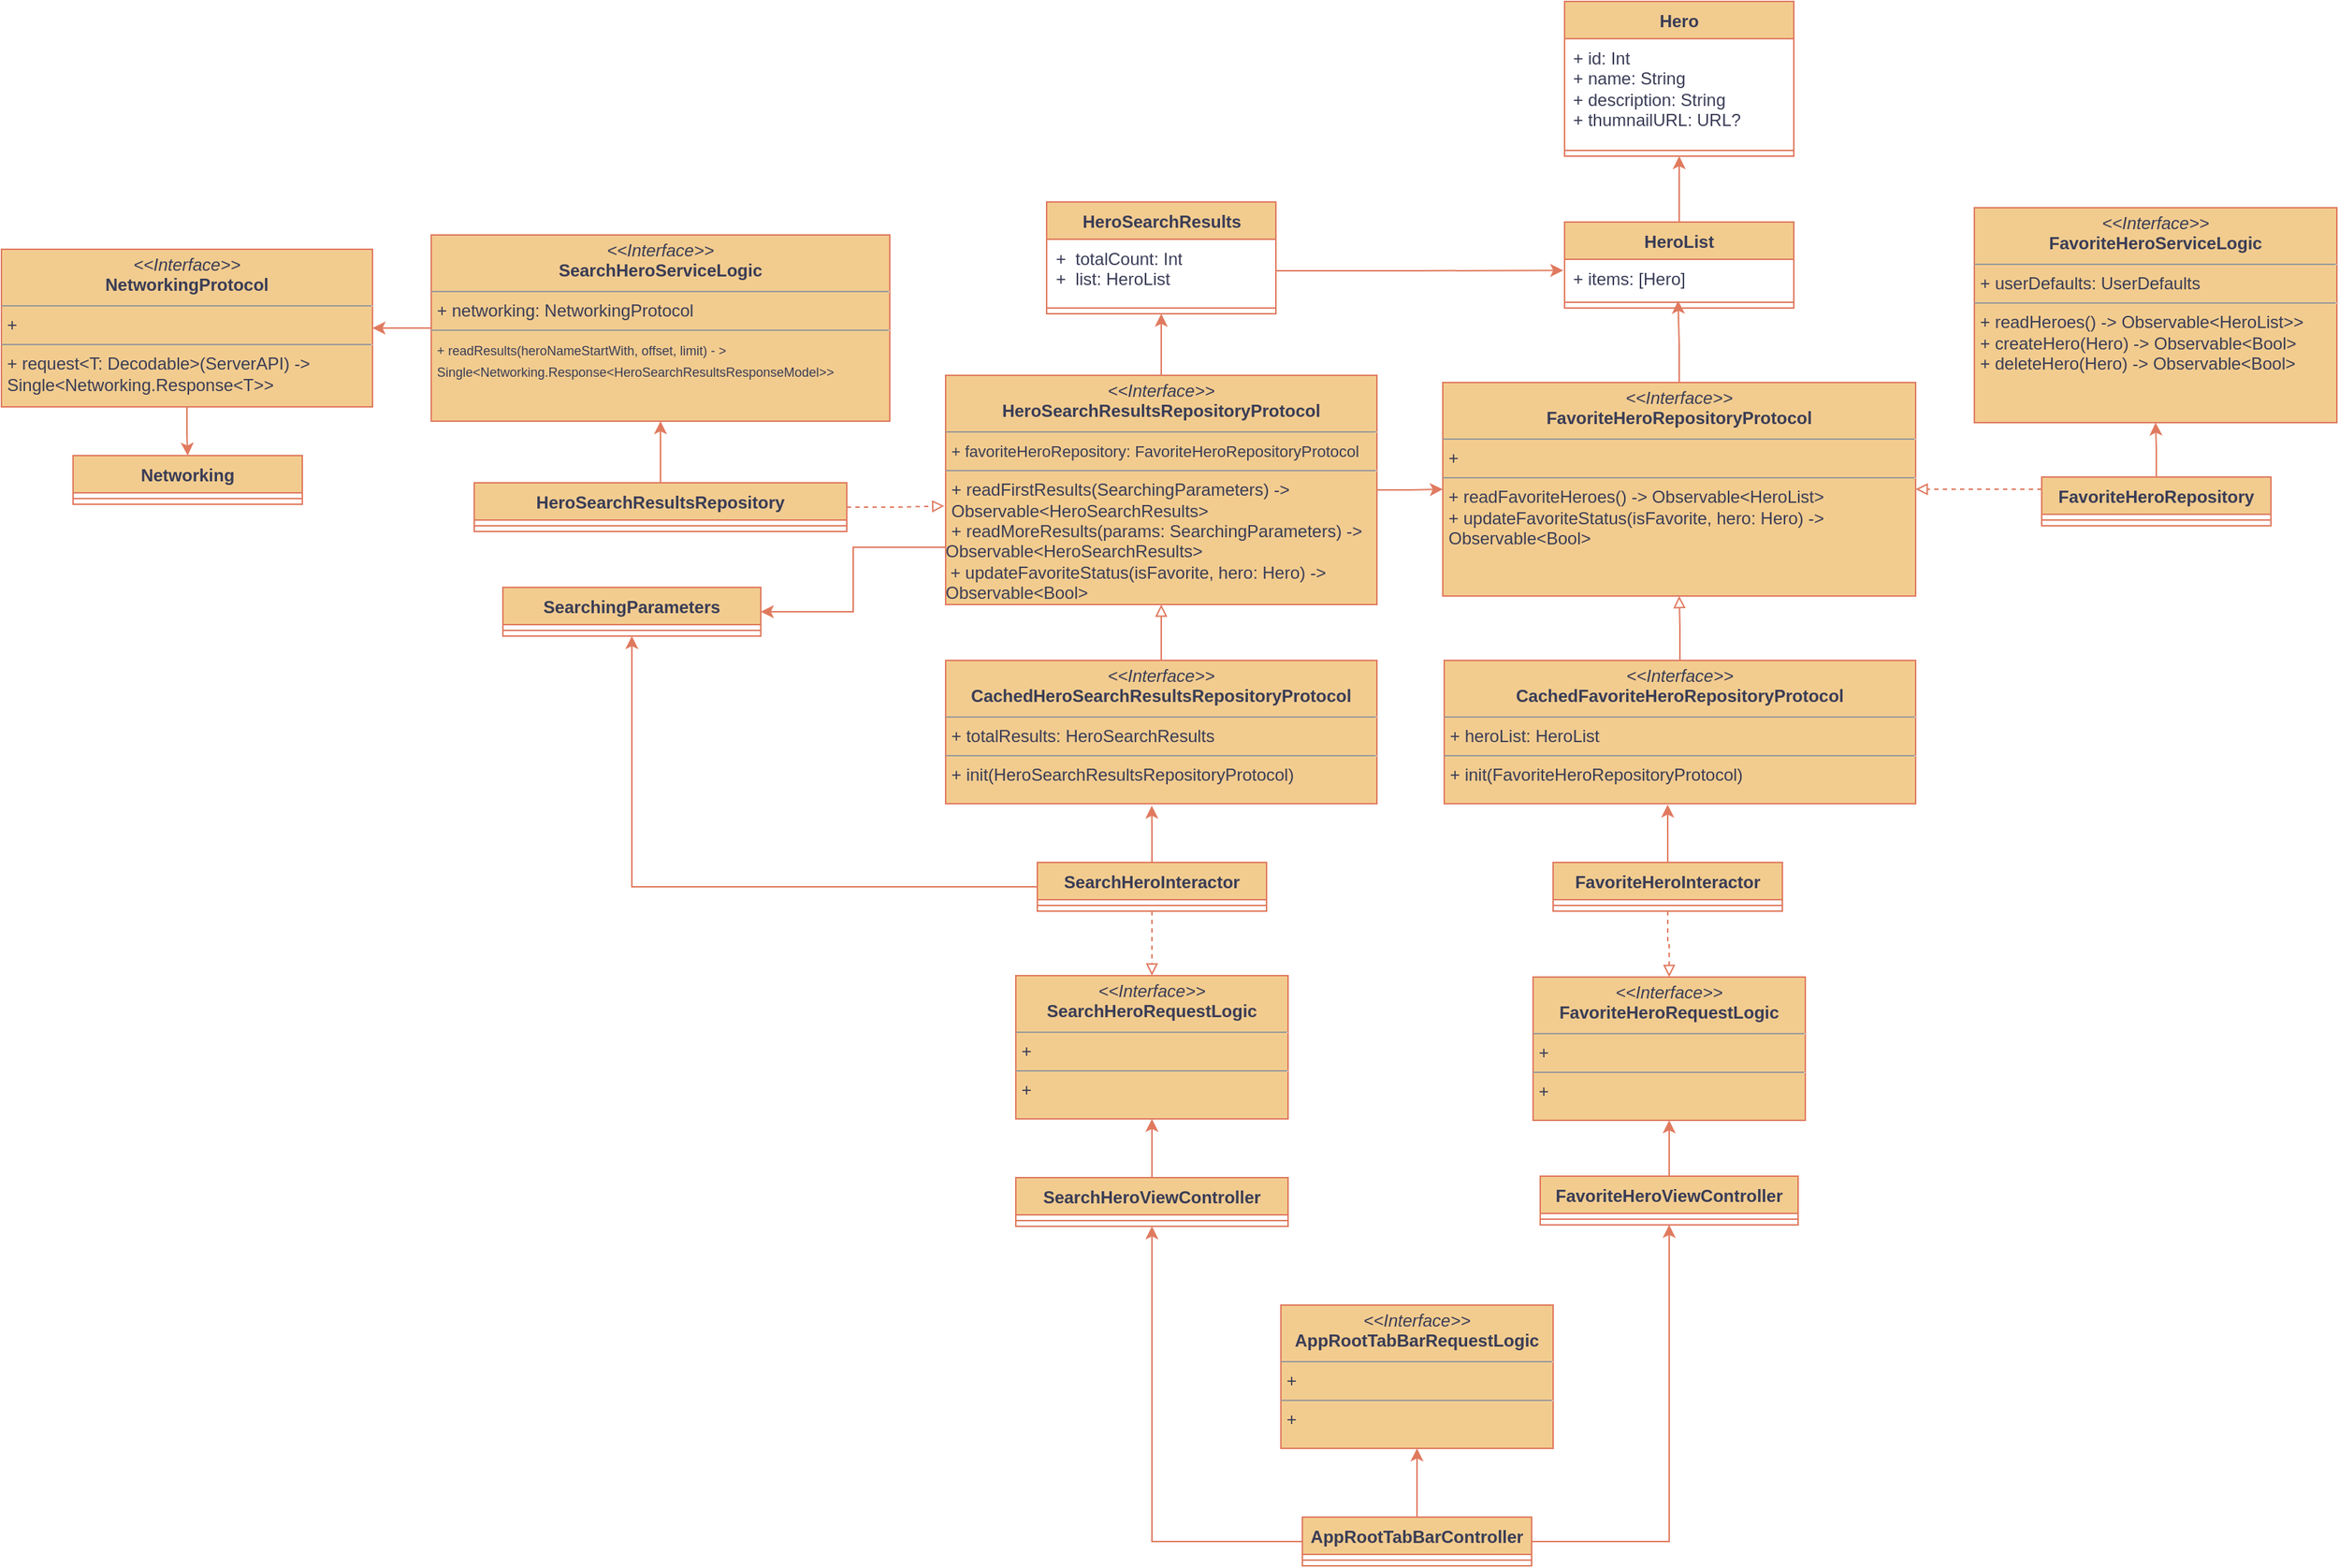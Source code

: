 <mxfile version="22.0.4" type="github" pages="2">
  <diagram id="C5RBs43oDa-KdzZeNtuy" name="앱 구조">
    <mxGraphModel dx="1871" dy="2794" grid="1" gridSize="10" guides="1" tooltips="1" connect="1" arrows="1" fold="1" page="1" pageScale="1" pageWidth="827" pageHeight="1169" math="0" shadow="0">
      <root>
        <mxCell id="WIyWlLk6GJQsqaUBKTNV-0" />
        <mxCell id="WIyWlLk6GJQsqaUBKTNV-1" parent="WIyWlLk6GJQsqaUBKTNV-0" />
        <mxCell id="f-Z6L1r773SYtQeEaMR6-13" style="edgeStyle=orthogonalEdgeStyle;rounded=0;orthogonalLoop=1;jettySize=auto;html=1;labelBackgroundColor=none;strokeColor=#E07A5F;fontColor=default;entryX=0.5;entryY=1;entryDx=0;entryDy=0;" edge="1" parent="WIyWlLk6GJQsqaUBKTNV-1" source="f-Z6L1r773SYtQeEaMR6-5" target="f-Z6L1r773SYtQeEaMR6-9">
          <mxGeometry relative="1" as="geometry">
            <mxPoint x="260" y="-650" as="targetPoint" />
          </mxGeometry>
        </mxCell>
        <mxCell id="f-Z6L1r773SYtQeEaMR6-14" style="edgeStyle=orthogonalEdgeStyle;rounded=0;orthogonalLoop=1;jettySize=auto;html=1;entryX=0.5;entryY=1;entryDx=0;entryDy=0;labelBackgroundColor=none;strokeColor=#E07A5F;fontColor=default;" edge="1" parent="WIyWlLk6GJQsqaUBKTNV-1" source="f-Z6L1r773SYtQeEaMR6-5" target="f-Z6L1r773SYtQeEaMR6-11">
          <mxGeometry relative="1" as="geometry">
            <mxPoint x="610" y="-640" as="targetPoint" />
          </mxGeometry>
        </mxCell>
        <mxCell id="f-Z6L1r773SYtQeEaMR6-20" style="edgeStyle=orthogonalEdgeStyle;rounded=0;orthogonalLoop=1;jettySize=auto;html=1;entryX=0.5;entryY=1;entryDx=0;entryDy=0;labelBackgroundColor=none;strokeColor=#E07A5F;fontColor=default;" edge="1" parent="WIyWlLk6GJQsqaUBKTNV-1" source="f-Z6L1r773SYtQeEaMR6-5" target="f-Z6L1r773SYtQeEaMR6-19">
          <mxGeometry relative="1" as="geometry" />
        </mxCell>
        <mxCell id="f-Z6L1r773SYtQeEaMR6-5" value="AppRootTabBarController" style="swimlane;fontStyle=1;align=center;verticalAlign=top;childLayout=stackLayout;horizontal=1;startSize=26;horizontalStack=0;resizeParent=1;resizeParentMax=0;resizeLast=0;collapsible=1;marginBottom=0;whiteSpace=wrap;html=1;labelBackgroundColor=none;fillColor=#F2CC8F;strokeColor=#E07A5F;fontColor=#393C56;" vertex="1" parent="WIyWlLk6GJQsqaUBKTNV-1">
          <mxGeometry x="408" y="-502" width="160" height="34" as="geometry" />
        </mxCell>
        <mxCell id="f-Z6L1r773SYtQeEaMR6-7" value="" style="line;strokeWidth=1;fillColor=none;align=left;verticalAlign=middle;spacingTop=-1;spacingLeft=3;spacingRight=3;rotatable=0;labelPosition=right;points=[];portConstraint=eastwest;strokeColor=#E07A5F;labelBackgroundColor=none;fontColor=#393C56;" vertex="1" parent="f-Z6L1r773SYtQeEaMR6-5">
          <mxGeometry y="26" width="160" height="8" as="geometry" />
        </mxCell>
        <mxCell id="f-Z6L1r773SYtQeEaMR6-16" style="edgeStyle=orthogonalEdgeStyle;rounded=0;orthogonalLoop=1;jettySize=auto;html=1;entryX=0.5;entryY=1;entryDx=0;entryDy=0;labelBackgroundColor=none;strokeColor=#E07A5F;fontColor=default;" edge="1" parent="WIyWlLk6GJQsqaUBKTNV-1" source="f-Z6L1r773SYtQeEaMR6-9" target="f-Z6L1r773SYtQeEaMR6-15">
          <mxGeometry relative="1" as="geometry" />
        </mxCell>
        <mxCell id="f-Z6L1r773SYtQeEaMR6-9" value="SearchHeroViewController" style="swimlane;fontStyle=1;align=center;verticalAlign=top;childLayout=stackLayout;horizontal=1;startSize=26;horizontalStack=0;resizeParent=1;resizeParentMax=0;resizeLast=0;collapsible=1;marginBottom=0;whiteSpace=wrap;html=1;labelBackgroundColor=none;fillColor=#F2CC8F;strokeColor=#E07A5F;fontColor=#393C56;" vertex="1" parent="WIyWlLk6GJQsqaUBKTNV-1">
          <mxGeometry x="208" y="-739" width="190" height="34" as="geometry" />
        </mxCell>
        <mxCell id="f-Z6L1r773SYtQeEaMR6-10" value="" style="line;strokeWidth=1;fillColor=none;align=left;verticalAlign=middle;spacingTop=-1;spacingLeft=3;spacingRight=3;rotatable=0;labelPosition=right;points=[];portConstraint=eastwest;strokeColor=#E07A5F;labelBackgroundColor=none;fontColor=#393C56;" vertex="1" parent="f-Z6L1r773SYtQeEaMR6-9">
          <mxGeometry y="26" width="190" height="8" as="geometry" />
        </mxCell>
        <mxCell id="f-Z6L1r773SYtQeEaMR6-51" style="edgeStyle=orthogonalEdgeStyle;rounded=0;orthogonalLoop=1;jettySize=auto;html=1;entryX=0.5;entryY=1;entryDx=0;entryDy=0;labelBackgroundColor=none;strokeColor=#E07A5F;fontColor=default;" edge="1" parent="WIyWlLk6GJQsqaUBKTNV-1" source="f-Z6L1r773SYtQeEaMR6-11" target="f-Z6L1r773SYtQeEaMR6-17">
          <mxGeometry relative="1" as="geometry" />
        </mxCell>
        <mxCell id="f-Z6L1r773SYtQeEaMR6-11" value="FavoriteHeroViewController" style="swimlane;fontStyle=1;align=center;verticalAlign=top;childLayout=stackLayout;horizontal=1;startSize=26;horizontalStack=0;resizeParent=1;resizeParentMax=0;resizeLast=0;collapsible=1;marginBottom=0;whiteSpace=wrap;html=1;labelBackgroundColor=none;fillColor=#F2CC8F;strokeColor=#E07A5F;fontColor=#393C56;" vertex="1" parent="WIyWlLk6GJQsqaUBKTNV-1">
          <mxGeometry x="574" y="-740" width="180" height="34" as="geometry" />
        </mxCell>
        <mxCell id="f-Z6L1r773SYtQeEaMR6-12" value="" style="line;strokeWidth=1;fillColor=none;align=left;verticalAlign=middle;spacingTop=-1;spacingLeft=3;spacingRight=3;rotatable=0;labelPosition=right;points=[];portConstraint=eastwest;strokeColor=#E07A5F;labelBackgroundColor=none;fontColor=#393C56;" vertex="1" parent="f-Z6L1r773SYtQeEaMR6-11">
          <mxGeometry y="26" width="180" height="8" as="geometry" />
        </mxCell>
        <mxCell id="f-Z6L1r773SYtQeEaMR6-15" value="&lt;p style=&quot;margin:0px;margin-top:4px;text-align:center;&quot;&gt;&lt;i&gt;&amp;lt;&amp;lt;Interface&amp;gt;&amp;gt;&lt;/i&gt;&lt;br&gt;&lt;b&gt;&lt;font style=&quot;font-size: 12px;&quot;&gt;SearchHeroRequestLogic&lt;/font&gt;&lt;/b&gt;&lt;/p&gt;&lt;hr size=&quot;1&quot;&gt;&lt;p style=&quot;margin:0px;margin-left:4px;&quot;&gt;+&amp;nbsp;&lt;br&gt;&lt;/p&gt;&lt;hr size=&quot;1&quot;&gt;&lt;p style=&quot;margin:0px;margin-left:4px;&quot;&gt;+&amp;nbsp;&lt;br&gt;&lt;/p&gt;" style="verticalAlign=top;align=left;overflow=fill;fontSize=12;fontFamily=Helvetica;html=1;whiteSpace=wrap;labelBackgroundColor=none;fillColor=#F2CC8F;strokeColor=#E07A5F;fontColor=#393C56;" vertex="1" parent="WIyWlLk6GJQsqaUBKTNV-1">
          <mxGeometry x="208" y="-880" width="190" height="100" as="geometry" />
        </mxCell>
        <mxCell id="f-Z6L1r773SYtQeEaMR6-17" value="&lt;p style=&quot;margin:0px;margin-top:4px;text-align:center;&quot;&gt;&lt;i&gt;&amp;lt;&amp;lt;Interface&amp;gt;&amp;gt;&lt;/i&gt;&lt;br&gt;&lt;b&gt;FavoriteHeroRequestLogic&lt;/b&gt;&lt;/p&gt;&lt;hr size=&quot;1&quot;&gt;&lt;p style=&quot;margin:0px;margin-left:4px;&quot;&gt;+&amp;nbsp;&lt;br&gt;&lt;/p&gt;&lt;hr size=&quot;1&quot;&gt;&lt;p style=&quot;margin:0px;margin-left:4px;&quot;&gt;+&amp;nbsp;&lt;br&gt;&lt;/p&gt;" style="verticalAlign=top;align=left;overflow=fill;fontSize=12;fontFamily=Helvetica;html=1;whiteSpace=wrap;labelBackgroundColor=none;fillColor=#F2CC8F;strokeColor=#E07A5F;fontColor=#393C56;" vertex="1" parent="WIyWlLk6GJQsqaUBKTNV-1">
          <mxGeometry x="569" y="-879" width="190" height="100" as="geometry" />
        </mxCell>
        <mxCell id="f-Z6L1r773SYtQeEaMR6-19" value="&lt;p style=&quot;margin:0px;margin-top:4px;text-align:center;&quot;&gt;&lt;i&gt;&amp;lt;&amp;lt;Interface&amp;gt;&amp;gt;&lt;/i&gt;&lt;br&gt;&lt;b&gt;AppRootTabBarRequestLogic&lt;/b&gt;&lt;/p&gt;&lt;hr size=&quot;1&quot;&gt;&lt;p style=&quot;margin:0px;margin-left:4px;&quot;&gt;+&amp;nbsp;&lt;br&gt;&lt;/p&gt;&lt;hr size=&quot;1&quot;&gt;&lt;p style=&quot;margin:0px;margin-left:4px;&quot;&gt;+&amp;nbsp;&lt;br&gt;&lt;/p&gt;" style="verticalAlign=top;align=left;overflow=fill;fontSize=12;fontFamily=Helvetica;html=1;whiteSpace=wrap;labelBackgroundColor=none;fillColor=#F2CC8F;strokeColor=#E07A5F;fontColor=#393C56;" vertex="1" parent="WIyWlLk6GJQsqaUBKTNV-1">
          <mxGeometry x="393" y="-650" width="190" height="100" as="geometry" />
        </mxCell>
        <mxCell id="f-Z6L1r773SYtQeEaMR6-23" style="edgeStyle=orthogonalEdgeStyle;rounded=0;orthogonalLoop=1;jettySize=auto;html=1;entryX=0.5;entryY=0;entryDx=0;entryDy=0;dashed=1;endArrow=block;endFill=0;labelBackgroundColor=none;strokeColor=#E07A5F;fontColor=default;" edge="1" parent="WIyWlLk6GJQsqaUBKTNV-1" source="f-Z6L1r773SYtQeEaMR6-21" target="f-Z6L1r773SYtQeEaMR6-15">
          <mxGeometry relative="1" as="geometry" />
        </mxCell>
        <mxCell id="ngKu6vqfEH8PpcbCSdxq-9" style="edgeStyle=orthogonalEdgeStyle;rounded=0;orthogonalLoop=1;jettySize=auto;html=1;entryX=0.5;entryY=1;entryDx=0;entryDy=0;strokeColor=#E07A5F;fontColor=default;fillColor=#F2CC8F;labelBackgroundColor=none;" edge="1" parent="WIyWlLk6GJQsqaUBKTNV-1" source="f-Z6L1r773SYtQeEaMR6-21" target="ngKu6vqfEH8PpcbCSdxq-4">
          <mxGeometry relative="1" as="geometry" />
        </mxCell>
        <mxCell id="f-Z6L1r773SYtQeEaMR6-21" value="SearchHeroInteractor" style="swimlane;fontStyle=1;align=center;verticalAlign=top;childLayout=stackLayout;horizontal=1;startSize=26;horizontalStack=0;resizeParent=1;resizeParentMax=0;resizeLast=0;collapsible=1;marginBottom=0;whiteSpace=wrap;html=1;labelBackgroundColor=none;fillColor=#F2CC8F;strokeColor=#E07A5F;fontColor=#393C56;" vertex="1" parent="WIyWlLk6GJQsqaUBKTNV-1">
          <mxGeometry x="223" y="-959" width="160" height="34" as="geometry" />
        </mxCell>
        <mxCell id="f-Z6L1r773SYtQeEaMR6-22" value="" style="line;strokeWidth=1;fillColor=none;align=left;verticalAlign=middle;spacingTop=-1;spacingLeft=3;spacingRight=3;rotatable=0;labelPosition=right;points=[];portConstraint=eastwest;strokeColor=#E07A5F;labelBackgroundColor=none;fontColor=#393C56;" vertex="1" parent="f-Z6L1r773SYtQeEaMR6-21">
          <mxGeometry y="26" width="160" height="8" as="geometry" />
        </mxCell>
        <mxCell id="f-Z6L1r773SYtQeEaMR6-50" style="edgeStyle=orthogonalEdgeStyle;rounded=0;orthogonalLoop=1;jettySize=auto;html=1;entryX=0.5;entryY=0;entryDx=0;entryDy=0;endArrow=block;endFill=0;dashed=1;labelBackgroundColor=none;strokeColor=#E07A5F;fontColor=default;" edge="1" parent="WIyWlLk6GJQsqaUBKTNV-1" source="f-Z6L1r773SYtQeEaMR6-24" target="f-Z6L1r773SYtQeEaMR6-17">
          <mxGeometry relative="1" as="geometry" />
        </mxCell>
        <mxCell id="f-Z6L1r773SYtQeEaMR6-24" value="FavoriteHeroInteractor" style="swimlane;fontStyle=1;align=center;verticalAlign=top;childLayout=stackLayout;horizontal=1;startSize=26;horizontalStack=0;resizeParent=1;resizeParentMax=0;resizeLast=0;collapsible=1;marginBottom=0;whiteSpace=wrap;html=1;labelBackgroundColor=none;fillColor=#F2CC8F;strokeColor=#E07A5F;fontColor=#393C56;" vertex="1" parent="WIyWlLk6GJQsqaUBKTNV-1">
          <mxGeometry x="583" y="-959" width="160" height="34" as="geometry" />
        </mxCell>
        <mxCell id="f-Z6L1r773SYtQeEaMR6-25" value="" style="line;strokeWidth=1;fillColor=none;align=left;verticalAlign=middle;spacingTop=-1;spacingLeft=3;spacingRight=3;rotatable=0;labelPosition=right;points=[];portConstraint=eastwest;strokeColor=#E07A5F;labelBackgroundColor=none;fontColor=#393C56;" vertex="1" parent="f-Z6L1r773SYtQeEaMR6-24">
          <mxGeometry y="26" width="160" height="8" as="geometry" />
        </mxCell>
        <mxCell id="f-Z6L1r773SYtQeEaMR6-30" style="edgeStyle=orthogonalEdgeStyle;rounded=0;orthogonalLoop=1;jettySize=auto;html=1;entryX=0.5;entryY=1;entryDx=0;entryDy=0;endArrow=block;endFill=0;labelBackgroundColor=none;strokeColor=#E07A5F;fontColor=default;" edge="1" parent="WIyWlLk6GJQsqaUBKTNV-1" source="f-Z6L1r773SYtQeEaMR6-27" target="f-Z6L1r773SYtQeEaMR6-29">
          <mxGeometry relative="1" as="geometry" />
        </mxCell>
        <mxCell id="f-Z6L1r773SYtQeEaMR6-27" value="&lt;p style=&quot;margin:0px;margin-top:4px;text-align:center;&quot;&gt;&lt;i&gt;&amp;lt;&amp;lt;Interface&amp;gt;&amp;gt;&lt;/i&gt;&lt;br&gt;&lt;b&gt;CachedHeroSearchResultsRepositoryProtocol&lt;/b&gt;&lt;/p&gt;&lt;hr size=&quot;1&quot;&gt;&lt;p style=&quot;margin:0px;margin-left:4px;&quot;&gt;+ totalResults: HeroSearchResults&lt;br&gt;&lt;/p&gt;&lt;hr size=&quot;1&quot;&gt;&lt;p style=&quot;margin:0px;margin-left:4px;&quot;&gt;+ init(HeroSearchResultsRepositoryProtocol)&lt;br&gt;&lt;/p&gt;" style="verticalAlign=top;align=left;overflow=fill;fontSize=12;fontFamily=Helvetica;html=1;whiteSpace=wrap;labelBackgroundColor=none;fillColor=#F2CC8F;strokeColor=#E07A5F;fontColor=#393C56;" vertex="1" parent="WIyWlLk6GJQsqaUBKTNV-1">
          <mxGeometry x="159" y="-1100" width="301" height="100" as="geometry" />
        </mxCell>
        <mxCell id="f-Z6L1r773SYtQeEaMR6-28" style="edgeStyle=orthogonalEdgeStyle;rounded=0;orthogonalLoop=1;jettySize=auto;html=1;entryX=0.478;entryY=1.014;entryDx=0;entryDy=0;entryPerimeter=0;labelBackgroundColor=none;strokeColor=#E07A5F;fontColor=default;" edge="1" parent="WIyWlLk6GJQsqaUBKTNV-1" source="f-Z6L1r773SYtQeEaMR6-21" target="f-Z6L1r773SYtQeEaMR6-27">
          <mxGeometry relative="1" as="geometry" />
        </mxCell>
        <mxCell id="f-Z6L1r773SYtQeEaMR6-72" style="edgeStyle=orthogonalEdgeStyle;rounded=0;orthogonalLoop=1;jettySize=auto;html=1;entryX=0.5;entryY=1;entryDx=0;entryDy=0;labelBackgroundColor=none;strokeColor=#E07A5F;fontColor=default;" edge="1" parent="WIyWlLk6GJQsqaUBKTNV-1" source="f-Z6L1r773SYtQeEaMR6-29" target="f-Z6L1r773SYtQeEaMR6-67">
          <mxGeometry relative="1" as="geometry" />
        </mxCell>
        <mxCell id="f-Z6L1r773SYtQeEaMR6-79" style="edgeStyle=orthogonalEdgeStyle;rounded=0;orthogonalLoop=1;jettySize=auto;html=1;entryX=0;entryY=0.5;entryDx=0;entryDy=0;strokeColor=#E07A5F;fontColor=default;fillColor=#F2CC8F;labelBackgroundColor=none;" edge="1" parent="WIyWlLk6GJQsqaUBKTNV-1" source="f-Z6L1r773SYtQeEaMR6-29" target="f-Z6L1r773SYtQeEaMR6-47">
          <mxGeometry relative="1" as="geometry" />
        </mxCell>
        <mxCell id="ngKu6vqfEH8PpcbCSdxq-11" style="edgeStyle=orthogonalEdgeStyle;rounded=0;orthogonalLoop=1;jettySize=auto;html=1;exitX=0;exitY=0.75;exitDx=0;exitDy=0;entryX=1;entryY=0.5;entryDx=0;entryDy=0;strokeColor=#E07A5F;fontColor=default;fillColor=#F2CC8F;labelBackgroundColor=none;" edge="1" parent="WIyWlLk6GJQsqaUBKTNV-1" source="f-Z6L1r773SYtQeEaMR6-29" target="ngKu6vqfEH8PpcbCSdxq-4">
          <mxGeometry relative="1" as="geometry" />
        </mxCell>
        <mxCell id="f-Z6L1r773SYtQeEaMR6-29" value="&lt;p style=&quot;margin:0px;margin-top:4px;text-align:center;&quot;&gt;&lt;i&gt;&amp;lt;&amp;lt;Interface&amp;gt;&amp;gt;&lt;/i&gt;&lt;br&gt;&lt;b&gt;HeroSearchResultsRepositoryProtocol&lt;/b&gt;&lt;/p&gt;&lt;hr size=&quot;1&quot;&gt;&lt;p style=&quot;margin:0px;margin-left:4px;&quot;&gt;&lt;font style=&quot;font-size: 11px;&quot;&gt;+ favoriteHeroRepository: FavoriteHeroRepositoryProtocol&lt;/font&gt;&lt;/p&gt;&lt;hr size=&quot;1&quot;&gt;&lt;p style=&quot;margin:0px;margin-left:4px;&quot;&gt;+ readFirstResults(SearchingParameters) -&amp;gt; Observable&amp;lt;HeroSearchResults&amp;gt;&lt;/p&gt;&lt;p style=&quot;margin:0px;margin-left:4px;&quot;&gt;+ readMoreResults(params: SearchingParameters) -&amp;gt;&amp;nbsp;&lt;/p&gt;Observable&amp;lt;HeroSearchResults&amp;gt;&lt;br&gt;&amp;nbsp;+ updateFavoriteStatus(isFavorite, hero: Hero) -&amp;gt; Observable&amp;lt;Bool&amp;gt;" style="verticalAlign=top;align=left;overflow=fill;fontSize=12;fontFamily=Helvetica;html=1;whiteSpace=wrap;labelBackgroundColor=none;fillColor=#F2CC8F;strokeColor=#E07A5F;fontColor=#393C56;" vertex="1" parent="WIyWlLk6GJQsqaUBKTNV-1">
          <mxGeometry x="159" y="-1299" width="301" height="160" as="geometry" />
        </mxCell>
        <mxCell id="f-Z6L1r773SYtQeEaMR6-33" value="&lt;p style=&quot;margin:0px;margin-top:4px;text-align:center;&quot;&gt;&lt;i&gt;&amp;lt;&amp;lt;Interface&amp;gt;&amp;gt;&lt;/i&gt;&lt;br&gt;&lt;b&gt;FavoriteHeroServiceLogic&lt;/b&gt;&lt;/p&gt;&lt;hr size=&quot;1&quot;&gt;&lt;p style=&quot;margin:0px;margin-left:4px;&quot;&gt;+ userDefaults: UserDefaults&lt;br&gt;&lt;/p&gt;&lt;hr size=&quot;1&quot;&gt;&lt;p style=&quot;margin:0px;margin-left:4px;&quot;&gt;+ readHeroes() -&amp;gt; Observable&amp;lt;HeroList&amp;gt;&amp;gt;&lt;br&gt;&lt;/p&gt;&lt;p style=&quot;margin:0px;margin-left:4px;&quot;&gt;+ createHero(Hero) -&amp;gt; Observable&amp;lt;Bool&amp;gt;&lt;/p&gt;&lt;p style=&quot;margin:0px;margin-left:4px;&quot;&gt;+ deleteHero(Hero) -&amp;gt; Observable&amp;lt;Bool&amp;gt;&lt;/p&gt;" style="verticalAlign=top;align=left;overflow=fill;fontSize=12;fontFamily=Helvetica;html=1;whiteSpace=wrap;labelBackgroundColor=none;fillColor=#F2CC8F;strokeColor=#E07A5F;fontColor=#393C56;" vertex="1" parent="WIyWlLk6GJQsqaUBKTNV-1">
          <mxGeometry x="877" y="-1416" width="253" height="150" as="geometry" />
        </mxCell>
        <mxCell id="f-Z6L1r773SYtQeEaMR6-42" style="edgeStyle=orthogonalEdgeStyle;rounded=0;orthogonalLoop=1;jettySize=auto;html=1;entryX=-0.003;entryY=0.57;entryDx=0;entryDy=0;dashed=1;endArrow=block;endFill=0;entryPerimeter=0;labelBackgroundColor=none;strokeColor=#E07A5F;fontColor=default;" edge="1" parent="WIyWlLk6GJQsqaUBKTNV-1" source="f-Z6L1r773SYtQeEaMR6-35" target="f-Z6L1r773SYtQeEaMR6-29">
          <mxGeometry relative="1" as="geometry" />
        </mxCell>
        <mxCell id="f-Z6L1r773SYtQeEaMR6-43" style="edgeStyle=orthogonalEdgeStyle;rounded=0;orthogonalLoop=1;jettySize=auto;html=1;labelBackgroundColor=none;strokeColor=#E07A5F;fontColor=default;" edge="1" parent="WIyWlLk6GJQsqaUBKTNV-1" source="f-Z6L1r773SYtQeEaMR6-35" target="f-Z6L1r773SYtQeEaMR6-40">
          <mxGeometry relative="1" as="geometry" />
        </mxCell>
        <mxCell id="f-Z6L1r773SYtQeEaMR6-35" value="HeroSearchResultsRepository" style="swimlane;fontStyle=1;align=center;verticalAlign=top;childLayout=stackLayout;horizontal=1;startSize=26;horizontalStack=0;resizeParent=1;resizeParentMax=0;resizeLast=0;collapsible=1;marginBottom=0;whiteSpace=wrap;html=1;labelBackgroundColor=none;fillColor=#F2CC8F;strokeColor=#E07A5F;fontColor=#393C56;" vertex="1" parent="WIyWlLk6GJQsqaUBKTNV-1">
          <mxGeometry x="-170" y="-1224" width="260" height="34" as="geometry" />
        </mxCell>
        <mxCell id="f-Z6L1r773SYtQeEaMR6-36" value="" style="line;strokeWidth=1;fillColor=none;align=left;verticalAlign=middle;spacingTop=-1;spacingLeft=3;spacingRight=3;rotatable=0;labelPosition=right;points=[];portConstraint=eastwest;strokeColor=#E07A5F;labelBackgroundColor=none;fontColor=#393C56;" vertex="1" parent="f-Z6L1r773SYtQeEaMR6-35">
          <mxGeometry y="26" width="260" height="8" as="geometry" />
        </mxCell>
        <mxCell id="fxqYsxaVjy49YoEDsAo8-5" style="edgeStyle=orthogonalEdgeStyle;rounded=0;orthogonalLoop=1;jettySize=auto;html=1;entryX=1;entryY=0.5;entryDx=0;entryDy=0;strokeColor=#E07A5F;fontColor=default;fillColor=#F2CC8F;labelBackgroundColor=none;" edge="1" parent="WIyWlLk6GJQsqaUBKTNV-1" source="f-Z6L1r773SYtQeEaMR6-40" target="fxqYsxaVjy49YoEDsAo8-0">
          <mxGeometry relative="1" as="geometry" />
        </mxCell>
        <mxCell id="f-Z6L1r773SYtQeEaMR6-40" value="&lt;p style=&quot;margin:0px;margin-top:4px;text-align:center;&quot;&gt;&lt;i&gt;&amp;lt;&amp;lt;Interface&amp;gt;&amp;gt;&lt;/i&gt;&lt;br&gt;&lt;b&gt;SearchHeroServiceLogic&lt;/b&gt;&lt;/p&gt;&lt;hr size=&quot;1&quot;&gt;&lt;p style=&quot;margin:0px;margin-left:4px;&quot;&gt;+ networking: NetworkingProtocol&lt;br&gt;&lt;/p&gt;&lt;hr size=&quot;1&quot;&gt;&lt;p style=&quot;margin:0px;margin-left:4px;&quot;&gt;&lt;font style=&quot;font-size: 9px;&quot;&gt;+ readResults(heroNameStartWith, offset, limit) - &amp;gt; Single&amp;lt;Networking.Response&amp;lt;HeroSearchResultsResponseModel&amp;gt;&amp;gt;&lt;/font&gt;&lt;br&gt;&lt;/p&gt;" style="verticalAlign=top;align=left;overflow=fill;fontSize=12;fontFamily=Helvetica;html=1;whiteSpace=wrap;labelBackgroundColor=none;fillColor=#F2CC8F;strokeColor=#E07A5F;fontColor=#393C56;" vertex="1" parent="WIyWlLk6GJQsqaUBKTNV-1">
          <mxGeometry x="-200" y="-1397" width="320" height="130" as="geometry" />
        </mxCell>
        <mxCell id="f-Z6L1r773SYtQeEaMR6-49" style="edgeStyle=orthogonalEdgeStyle;rounded=0;orthogonalLoop=1;jettySize=auto;html=1;entryX=0.5;entryY=1;entryDx=0;entryDy=0;endArrow=block;endFill=0;labelBackgroundColor=none;strokeColor=#E07A5F;fontColor=default;" edge="1" parent="WIyWlLk6GJQsqaUBKTNV-1" source="f-Z6L1r773SYtQeEaMR6-46" target="f-Z6L1r773SYtQeEaMR6-47">
          <mxGeometry relative="1" as="geometry" />
        </mxCell>
        <mxCell id="f-Z6L1r773SYtQeEaMR6-46" value="&lt;p style=&quot;margin:0px;margin-top:4px;text-align:center;&quot;&gt;&lt;i&gt;&amp;lt;&amp;lt;Interface&amp;gt;&amp;gt;&lt;/i&gt;&lt;br&gt;&lt;b&gt;CachedFavoriteHeroRepositoryProtocol&lt;/b&gt;&lt;/p&gt;&lt;hr size=&quot;1&quot;&gt;&lt;p style=&quot;margin:0px;margin-left:4px;&quot;&gt;+ heroList: HeroList&lt;br&gt;&lt;/p&gt;&lt;hr size=&quot;1&quot;&gt;&lt;p style=&quot;margin:0px;margin-left:4px;&quot;&gt;+ init(FavoriteHeroRepositoryProtocol)&lt;br&gt;&lt;/p&gt;" style="verticalAlign=top;align=left;overflow=fill;fontSize=12;fontFamily=Helvetica;html=1;whiteSpace=wrap;labelBackgroundColor=none;fillColor=#F2CC8F;strokeColor=#E07A5F;fontColor=#393C56;" vertex="1" parent="WIyWlLk6GJQsqaUBKTNV-1">
          <mxGeometry x="507" y="-1100" width="329" height="100" as="geometry" />
        </mxCell>
        <mxCell id="f-Z6L1r773SYtQeEaMR6-47" value="&lt;p style=&quot;margin:0px;margin-top:4px;text-align:center;&quot;&gt;&lt;i&gt;&amp;lt;&amp;lt;Interface&amp;gt;&amp;gt;&lt;/i&gt;&lt;br&gt;&lt;b&gt;FavoriteHeroRepositoryProtocol&lt;/b&gt;&lt;/p&gt;&lt;hr size=&quot;1&quot;&gt;&lt;p style=&quot;margin:0px;margin-left:4px;&quot;&gt;+&amp;nbsp;&lt;br&gt;&lt;/p&gt;&lt;hr size=&quot;1&quot;&gt;&lt;p style=&quot;margin:0px;margin-left:4px;&quot;&gt;+ readFavoriteHeroes() -&amp;gt; Observable&amp;lt;HeroList&amp;gt;&lt;/p&gt;&lt;p style=&quot;margin:0px;margin-left:4px;&quot;&gt;+ updateFavoriteStatus(isFavorite, hero: Hero) -&amp;gt; Observable&amp;lt;Bool&amp;gt;&lt;/p&gt;" style="verticalAlign=top;align=left;overflow=fill;fontSize=12;fontFamily=Helvetica;html=1;whiteSpace=wrap;labelBackgroundColor=none;fillColor=#F2CC8F;strokeColor=#E07A5F;fontColor=#393C56;" vertex="1" parent="WIyWlLk6GJQsqaUBKTNV-1">
          <mxGeometry x="506" y="-1294" width="330" height="149" as="geometry" />
        </mxCell>
        <mxCell id="f-Z6L1r773SYtQeEaMR6-48" style="edgeStyle=orthogonalEdgeStyle;rounded=0;orthogonalLoop=1;jettySize=auto;html=1;entryX=0.474;entryY=1.006;entryDx=0;entryDy=0;entryPerimeter=0;labelBackgroundColor=none;strokeColor=#E07A5F;fontColor=default;" edge="1" parent="WIyWlLk6GJQsqaUBKTNV-1" source="f-Z6L1r773SYtQeEaMR6-24" target="f-Z6L1r773SYtQeEaMR6-46">
          <mxGeometry relative="1" as="geometry" />
        </mxCell>
        <mxCell id="f-Z6L1r773SYtQeEaMR6-61" value="HeroList" style="swimlane;fontStyle=1;align=center;verticalAlign=top;childLayout=stackLayout;horizontal=1;startSize=26;horizontalStack=0;resizeParent=1;resizeParentMax=0;resizeLast=0;collapsible=1;marginBottom=0;whiteSpace=wrap;html=1;labelBackgroundColor=none;fillColor=#F2CC8F;strokeColor=#E07A5F;fontColor=#393C56;" vertex="1" parent="WIyWlLk6GJQsqaUBKTNV-1">
          <mxGeometry x="591" y="-1406" width="160" height="60" as="geometry" />
        </mxCell>
        <mxCell id="f-Z6L1r773SYtQeEaMR6-62" value="+ items: [Hero]" style="text;strokeColor=none;fillColor=none;align=left;verticalAlign=top;spacingLeft=4;spacingRight=4;overflow=hidden;rotatable=0;points=[[0,0.5],[1,0.5]];portConstraint=eastwest;whiteSpace=wrap;html=1;labelBackgroundColor=none;fontColor=#393C56;" vertex="1" parent="f-Z6L1r773SYtQeEaMR6-61">
          <mxGeometry y="26" width="160" height="26" as="geometry" />
        </mxCell>
        <mxCell id="f-Z6L1r773SYtQeEaMR6-63" value="" style="line;strokeWidth=1;fillColor=none;align=left;verticalAlign=middle;spacingTop=-1;spacingLeft=3;spacingRight=3;rotatable=0;labelPosition=right;points=[];portConstraint=eastwest;strokeColor=#E07A5F;labelBackgroundColor=none;fontColor=#393C56;" vertex="1" parent="f-Z6L1r773SYtQeEaMR6-61">
          <mxGeometry y="52" width="160" height="8" as="geometry" />
        </mxCell>
        <mxCell id="f-Z6L1r773SYtQeEaMR6-65" style="edgeStyle=orthogonalEdgeStyle;rounded=0;orthogonalLoop=1;jettySize=auto;html=1;labelBackgroundColor=none;strokeColor=#E07A5F;fontColor=default;entryX=0.5;entryY=1;entryDx=0;entryDy=0;" edge="1" parent="WIyWlLk6GJQsqaUBKTNV-1" source="f-Z6L1r773SYtQeEaMR6-61" target="f-Z6L1r773SYtQeEaMR6-82">
          <mxGeometry relative="1" as="geometry">
            <mxPoint x="672" y="-1450" as="targetPoint" />
          </mxGeometry>
        </mxCell>
        <mxCell id="f-Z6L1r773SYtQeEaMR6-66" style="edgeStyle=orthogonalEdgeStyle;rounded=0;orthogonalLoop=1;jettySize=auto;html=1;labelBackgroundColor=none;strokeColor=#E07A5F;fontColor=default;entryX=0.495;entryY=0.366;entryDx=0;entryDy=0;entryPerimeter=0;" edge="1" parent="WIyWlLk6GJQsqaUBKTNV-1" source="f-Z6L1r773SYtQeEaMR6-47" target="f-Z6L1r773SYtQeEaMR6-63">
          <mxGeometry relative="1" as="geometry">
            <mxPoint x="671" y="-1340" as="targetPoint" />
            <Array as="points">
              <mxPoint x="671" y="-1320" />
              <mxPoint x="670" y="-1320" />
            </Array>
          </mxGeometry>
        </mxCell>
        <mxCell id="f-Z6L1r773SYtQeEaMR6-67" value="HeroSearchResults" style="swimlane;fontStyle=1;align=center;verticalAlign=top;childLayout=stackLayout;horizontal=1;startSize=26;horizontalStack=0;resizeParent=1;resizeParentMax=0;resizeLast=0;collapsible=1;marginBottom=0;whiteSpace=wrap;html=1;labelBackgroundColor=none;fillColor=#F2CC8F;strokeColor=#E07A5F;fontColor=#393C56;" vertex="1" parent="WIyWlLk6GJQsqaUBKTNV-1">
          <mxGeometry x="229.5" y="-1420" width="160" height="78" as="geometry" />
        </mxCell>
        <mxCell id="f-Z6L1r773SYtQeEaMR6-68" value="+&amp;nbsp; totalCount: Int&lt;br&gt;+&amp;nbsp; list: HeroList" style="text;strokeColor=none;fillColor=none;align=left;verticalAlign=top;spacingLeft=4;spacingRight=4;overflow=hidden;rotatable=0;points=[[0,0.5],[1,0.5]];portConstraint=eastwest;whiteSpace=wrap;html=1;labelBackgroundColor=none;fontColor=#393C56;" vertex="1" parent="f-Z6L1r773SYtQeEaMR6-67">
          <mxGeometry y="26" width="160" height="44" as="geometry" />
        </mxCell>
        <mxCell id="f-Z6L1r773SYtQeEaMR6-69" value="" style="line;strokeWidth=1;fillColor=none;align=left;verticalAlign=middle;spacingTop=-1;spacingLeft=3;spacingRight=3;rotatable=0;labelPosition=right;points=[];portConstraint=eastwest;strokeColor=#E07A5F;labelBackgroundColor=none;fontColor=#393C56;" vertex="1" parent="f-Z6L1r773SYtQeEaMR6-67">
          <mxGeometry y="70" width="160" height="8" as="geometry" />
        </mxCell>
        <mxCell id="f-Z6L1r773SYtQeEaMR6-71" style="edgeStyle=orthogonalEdgeStyle;rounded=0;orthogonalLoop=1;jettySize=auto;html=1;entryX=-0.006;entryY=0.298;entryDx=0;entryDy=0;labelBackgroundColor=none;strokeColor=#E07A5F;fontColor=default;entryPerimeter=0;" edge="1" parent="WIyWlLk6GJQsqaUBKTNV-1" source="f-Z6L1r773SYtQeEaMR6-68" target="f-Z6L1r773SYtQeEaMR6-62">
          <mxGeometry relative="1" as="geometry" />
        </mxCell>
        <mxCell id="f-Z6L1r773SYtQeEaMR6-73" value="FavoriteHeroRepository" style="swimlane;fontStyle=1;align=center;verticalAlign=top;childLayout=stackLayout;horizontal=1;startSize=26;horizontalStack=0;resizeParent=1;resizeParentMax=0;resizeLast=0;collapsible=1;marginBottom=0;whiteSpace=wrap;html=1;labelBackgroundColor=none;fillColor=#F2CC8F;strokeColor=#E07A5F;fontColor=#393C56;" vertex="1" parent="WIyWlLk6GJQsqaUBKTNV-1">
          <mxGeometry x="924" y="-1228" width="160" height="34" as="geometry" />
        </mxCell>
        <mxCell id="f-Z6L1r773SYtQeEaMR6-75" value="" style="line;strokeWidth=1;fillColor=none;align=left;verticalAlign=middle;spacingTop=-1;spacingLeft=3;spacingRight=3;rotatable=0;labelPosition=right;points=[];portConstraint=eastwest;strokeColor=#E07A5F;labelBackgroundColor=none;fontColor=#393C56;" vertex="1" parent="f-Z6L1r773SYtQeEaMR6-73">
          <mxGeometry y="26" width="160" height="8" as="geometry" />
        </mxCell>
        <mxCell id="f-Z6L1r773SYtQeEaMR6-77" style="edgeStyle=orthogonalEdgeStyle;rounded=0;orthogonalLoop=1;jettySize=auto;html=1;entryX=1;entryY=0.5;entryDx=0;entryDy=0;dashed=1;endArrow=block;endFill=0;labelBackgroundColor=none;strokeColor=#E07A5F;fontColor=default;exitX=0;exitY=0.25;exitDx=0;exitDy=0;" edge="1" parent="WIyWlLk6GJQsqaUBKTNV-1" source="f-Z6L1r773SYtQeEaMR6-73" target="f-Z6L1r773SYtQeEaMR6-47">
          <mxGeometry relative="1" as="geometry">
            <mxPoint x="980" y="-1240" as="sourcePoint" />
          </mxGeometry>
        </mxCell>
        <mxCell id="f-Z6L1r773SYtQeEaMR6-78" style="edgeStyle=orthogonalEdgeStyle;rounded=0;orthogonalLoop=1;jettySize=auto;html=1;labelBackgroundColor=none;strokeColor=#E07A5F;fontColor=default;entryX=0.5;entryY=1;entryDx=0;entryDy=0;" edge="1" parent="WIyWlLk6GJQsqaUBKTNV-1" source="f-Z6L1r773SYtQeEaMR6-73" target="f-Z6L1r773SYtQeEaMR6-33">
          <mxGeometry relative="1" as="geometry">
            <mxPoint x="1022" y="-1280" as="targetPoint" />
          </mxGeometry>
        </mxCell>
        <mxCell id="f-Z6L1r773SYtQeEaMR6-82" value="Hero" style="swimlane;fontStyle=1;align=center;verticalAlign=top;childLayout=stackLayout;horizontal=1;startSize=26;horizontalStack=0;resizeParent=1;resizeParentMax=0;resizeLast=0;collapsible=1;marginBottom=0;whiteSpace=wrap;html=1;labelBackgroundColor=none;fillColor=#F2CC8F;strokeColor=#E07A5F;fontColor=#393C56;" vertex="1" parent="WIyWlLk6GJQsqaUBKTNV-1">
          <mxGeometry x="591" y="-1560" width="160" height="108" as="geometry" />
        </mxCell>
        <mxCell id="f-Z6L1r773SYtQeEaMR6-83" value="+ id: Int&lt;br&gt;+ name: String&lt;br&gt;+ description: String&lt;br&gt;+ thumnailURL: URL?" style="text;strokeColor=none;fillColor=none;align=left;verticalAlign=top;spacingLeft=4;spacingRight=4;overflow=hidden;rotatable=0;points=[[0,0.5],[1,0.5]];portConstraint=eastwest;whiteSpace=wrap;html=1;labelBackgroundColor=none;fontColor=#393C56;" vertex="1" parent="f-Z6L1r773SYtQeEaMR6-82">
          <mxGeometry y="26" width="160" height="74" as="geometry" />
        </mxCell>
        <mxCell id="f-Z6L1r773SYtQeEaMR6-84" value="" style="line;strokeWidth=1;fillColor=none;align=left;verticalAlign=middle;spacingTop=-1;spacingLeft=3;spacingRight=3;rotatable=0;labelPosition=right;points=[];portConstraint=eastwest;strokeColor=#E07A5F;labelBackgroundColor=none;fontColor=#393C56;" vertex="1" parent="f-Z6L1r773SYtQeEaMR6-82">
          <mxGeometry y="100" width="160" height="8" as="geometry" />
        </mxCell>
        <mxCell id="ngKu6vqfEH8PpcbCSdxq-4" value="SearchingParameters" style="swimlane;fontStyle=1;align=center;verticalAlign=top;childLayout=stackLayout;horizontal=1;startSize=26;horizontalStack=0;resizeParent=1;resizeParentMax=0;resizeLast=0;collapsible=1;marginBottom=0;whiteSpace=wrap;html=1;labelBackgroundColor=none;fillColor=#F2CC8F;strokeColor=#E07A5F;fontColor=#393C56;" vertex="1" parent="WIyWlLk6GJQsqaUBKTNV-1">
          <mxGeometry x="-150" y="-1151" width="180" height="34" as="geometry" />
        </mxCell>
        <mxCell id="ngKu6vqfEH8PpcbCSdxq-5" value="" style="line;strokeWidth=1;fillColor=none;align=left;verticalAlign=middle;spacingTop=-1;spacingLeft=3;spacingRight=3;rotatable=0;labelPosition=right;points=[];portConstraint=eastwest;strokeColor=#E07A5F;labelBackgroundColor=none;fontColor=#393C56;" vertex="1" parent="ngKu6vqfEH8PpcbCSdxq-4">
          <mxGeometry y="26" width="180" height="8" as="geometry" />
        </mxCell>
        <mxCell id="fxqYsxaVjy49YoEDsAo8-6" style="edgeStyle=orthogonalEdgeStyle;rounded=0;orthogonalLoop=1;jettySize=auto;html=1;entryX=0.5;entryY=0;entryDx=0;entryDy=0;strokeColor=#E07A5F;fontColor=default;fillColor=#F2CC8F;labelBackgroundColor=none;" edge="1" parent="WIyWlLk6GJQsqaUBKTNV-1" source="fxqYsxaVjy49YoEDsAo8-0" target="fxqYsxaVjy49YoEDsAo8-1">
          <mxGeometry relative="1" as="geometry" />
        </mxCell>
        <mxCell id="fxqYsxaVjy49YoEDsAo8-0" value="&lt;p style=&quot;margin:0px;margin-top:4px;text-align:center;&quot;&gt;&lt;i&gt;&amp;lt;&amp;lt;Interface&amp;gt;&amp;gt;&lt;/i&gt;&lt;br&gt;&lt;b&gt;NetworkingProtocol&lt;/b&gt;&lt;/p&gt;&lt;hr size=&quot;1&quot;&gt;&lt;p style=&quot;margin:0px;margin-left:4px;&quot;&gt;+&amp;nbsp;&lt;br&gt;&lt;/p&gt;&lt;hr size=&quot;1&quot;&gt;&lt;p style=&quot;margin:0px;margin-left:4px;&quot;&gt;+ request&amp;lt;T: Decodable&amp;gt;(ServerAPI) -&amp;gt; Single&amp;lt;Networking.Response&amp;lt;T&amp;gt;&amp;gt;&lt;br&gt;&lt;/p&gt;" style="verticalAlign=top;align=left;overflow=fill;fontSize=12;fontFamily=Helvetica;html=1;whiteSpace=wrap;strokeColor=#E07A5F;fontColor=#393C56;fillColor=#F2CC8F;labelBackgroundColor=none;" vertex="1" parent="WIyWlLk6GJQsqaUBKTNV-1">
          <mxGeometry x="-500" y="-1387" width="259" height="110" as="geometry" />
        </mxCell>
        <mxCell id="fxqYsxaVjy49YoEDsAo8-1" value="Networking" style="swimlane;fontStyle=1;align=center;verticalAlign=top;childLayout=stackLayout;horizontal=1;startSize=26;horizontalStack=0;resizeParent=1;resizeParentMax=0;resizeLast=0;collapsible=1;marginBottom=0;whiteSpace=wrap;html=1;strokeColor=#E07A5F;fontColor=#393C56;fillColor=#F2CC8F;labelBackgroundColor=none;" vertex="1" parent="WIyWlLk6GJQsqaUBKTNV-1">
          <mxGeometry x="-450" y="-1243" width="160" height="34" as="geometry" />
        </mxCell>
        <mxCell id="fxqYsxaVjy49YoEDsAo8-3" value="" style="line;strokeWidth=1;fillColor=none;align=left;verticalAlign=middle;spacingTop=-1;spacingLeft=3;spacingRight=3;rotatable=0;labelPosition=right;points=[];portConstraint=eastwest;strokeColor=#E07A5F;fontColor=#393C56;labelBackgroundColor=none;" vertex="1" parent="fxqYsxaVjy49YoEDsAo8-1">
          <mxGeometry y="26" width="160" height="8" as="geometry" />
        </mxCell>
      </root>
    </mxGraphModel>
  </diagram>
  <diagram id="OtaY3oMawb1-ErZY1ahs" name="DI">
    <mxGraphModel dx="1007" dy="2764" grid="1" gridSize="10" guides="1" tooltips="1" connect="1" arrows="1" fold="1" page="1" pageScale="1" pageWidth="850" pageHeight="1100" math="0" shadow="0">
      <root>
        <mxCell id="0" />
        <mxCell id="1" parent="0" />
        <mxCell id="tJQT36tDJ41YGdc0pQHI-1" value="&lt;p style=&quot;margin:0px;margin-top:4px;text-align:center;&quot;&gt;&lt;i&gt;&amp;lt;&amp;lt;Interface&amp;gt;&amp;gt;&lt;/i&gt;&lt;br&gt;&lt;b&gt;Interface&lt;/b&gt;&lt;/p&gt;&lt;hr size=&quot;1&quot;&gt;&lt;p style=&quot;margin:0px;margin-left:4px;&quot;&gt;+&amp;nbsp;&lt;br&gt;&lt;/p&gt;&lt;hr size=&quot;1&quot;&gt;&lt;p style=&quot;margin:0px;margin-left:4px;&quot;&gt;+&amp;nbsp;&lt;br&gt;&lt;/p&gt;" style="verticalAlign=top;align=left;overflow=fill;fontSize=12;fontFamily=Helvetica;html=1;whiteSpace=wrap;labelBackgroundColor=none;fillColor=#A8DADC;strokeColor=#457B9D;fontColor=#1D3557;" vertex="1" parent="1">
          <mxGeometry x="200" y="-2070" width="190" height="100" as="geometry" />
        </mxCell>
        <mxCell id="qV9dtkKDM83VpcIvSNYY-12" value="Classname" style="swimlane;fontStyle=1;align=center;verticalAlign=top;childLayout=stackLayout;horizontal=1;startSize=26;horizontalStack=0;resizeParent=1;resizeParentMax=0;resizeLast=0;collapsible=1;marginBottom=0;whiteSpace=wrap;html=1;strokeColor=#457B9D;fontColor=#1D3557;fillColor=#A8DADC;labelBackgroundColor=none;" vertex="1" parent="1">
          <mxGeometry x="430" y="-2040" width="160" height="86" as="geometry" />
        </mxCell>
        <mxCell id="qV9dtkKDM83VpcIvSNYY-13" value="+&amp;nbsp;" style="text;strokeColor=none;fillColor=none;align=left;verticalAlign=top;spacingLeft=4;spacingRight=4;overflow=hidden;rotatable=0;points=[[0,0.5],[1,0.5]];portConstraint=eastwest;whiteSpace=wrap;html=1;fontColor=#1D3557;labelBackgroundColor=none;" vertex="1" parent="qV9dtkKDM83VpcIvSNYY-12">
          <mxGeometry y="26" width="160" height="26" as="geometry" />
        </mxCell>
        <mxCell id="qV9dtkKDM83VpcIvSNYY-14" value="" style="line;strokeWidth=1;fillColor=none;align=left;verticalAlign=middle;spacingTop=-1;spacingLeft=3;spacingRight=3;rotatable=0;labelPosition=right;points=[];portConstraint=eastwest;strokeColor=#457B9D;fontColor=#1D3557;labelBackgroundColor=none;" vertex="1" parent="qV9dtkKDM83VpcIvSNYY-12">
          <mxGeometry y="52" width="160" height="8" as="geometry" />
        </mxCell>
        <mxCell id="qV9dtkKDM83VpcIvSNYY-15" value="+&amp;nbsp;" style="text;strokeColor=none;fillColor=none;align=left;verticalAlign=top;spacingLeft=4;spacingRight=4;overflow=hidden;rotatable=0;points=[[0,0.5],[1,0.5]];portConstraint=eastwest;whiteSpace=wrap;html=1;fontColor=#1D3557;labelBackgroundColor=none;" vertex="1" parent="qV9dtkKDM83VpcIvSNYY-12">
          <mxGeometry y="60" width="160" height="26" as="geometry" />
        </mxCell>
        <mxCell id="wJVIDxZSe6af5n8GzBAR-3" style="edgeStyle=orthogonalEdgeStyle;rounded=0;orthogonalLoop=1;jettySize=auto;html=1;entryX=0.5;entryY=0;entryDx=0;entryDy=0;strokeColor=#457B9D;fontColor=#1D3557;fillColor=#A8DADC;dashed=1;endArrow=block;endFill=0;" edge="1" parent="1" source="qV9dtkKDM83VpcIvSNYY-16" target="cKSyw90vDUKy_qGMjMjY-15">
          <mxGeometry relative="1" as="geometry" />
        </mxCell>
        <mxCell id="qV9dtkKDM83VpcIvSNYY-16" value="AppComponent" style="swimlane;fontStyle=1;align=center;verticalAlign=top;childLayout=stackLayout;horizontal=1;startSize=26;horizontalStack=0;resizeParent=1;resizeParentMax=0;resizeLast=0;collapsible=1;marginBottom=0;whiteSpace=wrap;html=1;strokeColor=#457B9D;fontColor=#1D3557;fillColor=#A8DADC;labelBackgroundColor=none;" vertex="1" parent="1">
          <mxGeometry x="450" y="-1715" width="160" height="86" as="geometry" />
        </mxCell>
        <mxCell id="qV9dtkKDM83VpcIvSNYY-17" value="+&amp;nbsp;" style="text;strokeColor=none;fillColor=none;align=left;verticalAlign=top;spacingLeft=4;spacingRight=4;overflow=hidden;rotatable=0;points=[[0,0.5],[1,0.5]];portConstraint=eastwest;whiteSpace=wrap;html=1;fontColor=#1D3557;labelBackgroundColor=none;" vertex="1" parent="qV9dtkKDM83VpcIvSNYY-16">
          <mxGeometry y="26" width="160" height="26" as="geometry" />
        </mxCell>
        <mxCell id="qV9dtkKDM83VpcIvSNYY-18" value="" style="line;strokeWidth=1;fillColor=none;align=left;verticalAlign=middle;spacingTop=-1;spacingLeft=3;spacingRight=3;rotatable=0;labelPosition=right;points=[];portConstraint=eastwest;strokeColor=#457B9D;fontColor=#1D3557;labelBackgroundColor=none;" vertex="1" parent="qV9dtkKDM83VpcIvSNYY-16">
          <mxGeometry y="52" width="160" height="8" as="geometry" />
        </mxCell>
        <mxCell id="qV9dtkKDM83VpcIvSNYY-19" value="+&amp;nbsp;" style="text;strokeColor=none;fillColor=none;align=left;verticalAlign=top;spacingLeft=4;spacingRight=4;overflow=hidden;rotatable=0;points=[[0,0.5],[1,0.5]];portConstraint=eastwest;whiteSpace=wrap;html=1;fontColor=#1D3557;labelBackgroundColor=none;" vertex="1" parent="qV9dtkKDM83VpcIvSNYY-16">
          <mxGeometry y="60" width="160" height="26" as="geometry" />
        </mxCell>
        <mxCell id="3-JRRuLPhOt7UKarhtek-1" style="edgeStyle=orthogonalEdgeStyle;rounded=0;orthogonalLoop=1;jettySize=auto;html=1;strokeColor=#457B9D;fontColor=default;fillColor=#A8DADC;endArrow=classic;endFill=1;labelBackgroundColor=none;exitX=0.5;exitY=0;exitDx=0;exitDy=0;entryX=0;entryY=0.5;entryDx=0;entryDy=0;" edge="1" parent="1" source="qV9dtkKDM83VpcIvSNYY-20" target="cKSyw90vDUKy_qGMjMjY-15">
          <mxGeometry relative="1" as="geometry">
            <mxPoint x="370" y="-1490" as="targetPoint" />
            <Array as="points">
              <mxPoint x="283" y="-1530" />
            </Array>
          </mxGeometry>
        </mxCell>
        <mxCell id="qV9dtkKDM83VpcIvSNYY-20" value="AppRootTabBarComponent" style="swimlane;fontStyle=1;align=center;verticalAlign=top;childLayout=stackLayout;horizontal=1;startSize=26;horizontalStack=0;resizeParent=1;resizeParentMax=0;resizeLast=0;collapsible=1;marginBottom=0;whiteSpace=wrap;html=1;strokeColor=#457B9D;fontColor=#1D3557;fillColor=#A8DADC;labelBackgroundColor=none;" vertex="1" parent="1">
          <mxGeometry x="148" y="-1440" width="245" height="90" as="geometry" />
        </mxCell>
        <mxCell id="qV9dtkKDM83VpcIvSNYY-21" value="+ dependency: AppRootTabBarDependency" style="text;strokeColor=none;fillColor=none;align=left;verticalAlign=top;spacingLeft=4;spacingRight=4;overflow=hidden;rotatable=0;points=[[0,0.5],[1,0.5]];portConstraint=eastwest;whiteSpace=wrap;html=1;fontColor=#1D3557;labelBackgroundColor=none;" vertex="1" parent="qV9dtkKDM83VpcIvSNYY-20">
          <mxGeometry y="26" width="245" height="26" as="geometry" />
        </mxCell>
        <mxCell id="qV9dtkKDM83VpcIvSNYY-22" value="" style="line;strokeWidth=1;fillColor=none;align=left;verticalAlign=middle;spacingTop=-1;spacingLeft=3;spacingRight=3;rotatable=0;labelPosition=right;points=[];portConstraint=eastwest;strokeColor=#457B9D;fontColor=#1D3557;labelBackgroundColor=none;" vertex="1" parent="qV9dtkKDM83VpcIvSNYY-20">
          <mxGeometry y="52" width="245" height="8" as="geometry" />
        </mxCell>
        <mxCell id="qV9dtkKDM83VpcIvSNYY-23" value="+&amp;nbsp;" style="text;strokeColor=none;fillColor=none;align=left;verticalAlign=top;spacingLeft=4;spacingRight=4;overflow=hidden;rotatable=0;points=[[0,0.5],[1,0.5]];portConstraint=eastwest;whiteSpace=wrap;html=1;fontColor=#1D3557;labelBackgroundColor=none;" vertex="1" parent="qV9dtkKDM83VpcIvSNYY-20">
          <mxGeometry y="60" width="245" height="30" as="geometry" />
        </mxCell>
        <mxCell id="wJVIDxZSe6af5n8GzBAR-5" style="edgeStyle=orthogonalEdgeStyle;rounded=0;orthogonalLoop=1;jettySize=auto;html=1;strokeColor=#457B9D;fontColor=#1D3557;fillColor=#A8DADC;entryX=0;entryY=0.5;entryDx=0;entryDy=0;" edge="1" parent="1" source="cKSyw90vDUKy_qGMjMjY-1" target="wJVIDxZSe6af5n8GzBAR-25">
          <mxGeometry relative="1" as="geometry">
            <mxPoint x="890" y="-990" as="targetPoint" />
          </mxGeometry>
        </mxCell>
        <mxCell id="wJVIDxZSe6af5n8GzBAR-47" style="edgeStyle=orthogonalEdgeStyle;rounded=0;orthogonalLoop=1;jettySize=auto;html=1;entryX=1;entryY=0.5;entryDx=0;entryDy=0;strokeColor=#457B9D;fontColor=#1D3557;fillColor=#A8DADC;" edge="1" parent="1" source="cKSyw90vDUKy_qGMjMjY-1" target="cKSyw90vDUKy_qGMjMjY-15">
          <mxGeometry relative="1" as="geometry">
            <Array as="points">
              <mxPoint x="795" y="-1530" />
            </Array>
          </mxGeometry>
        </mxCell>
        <mxCell id="wJVIDxZSe6af5n8GzBAR-48" style="edgeStyle=orthogonalEdgeStyle;rounded=0;orthogonalLoop=1;jettySize=auto;html=1;entryX=1;entryY=0.5;entryDx=0;entryDy=0;strokeColor=#457B9D;fontColor=#1D3557;fillColor=#A8DADC;" edge="1" parent="1" source="cKSyw90vDUKy_qGMjMjY-1" target="wJVIDxZSe6af5n8GzBAR-13">
          <mxGeometry relative="1" as="geometry" />
        </mxCell>
        <mxCell id="cKSyw90vDUKy_qGMjMjY-1" value="AppRootTabBarBuilder" style="swimlane;fontStyle=1;align=center;verticalAlign=top;childLayout=stackLayout;horizontal=1;startSize=26;horizontalStack=0;resizeParent=1;resizeParentMax=0;resizeLast=0;collapsible=1;marginBottom=0;whiteSpace=wrap;html=1;strokeColor=#457B9D;fontColor=#1D3557;fillColor=#A8DADC;labelBackgroundColor=none;" vertex="1" parent="1">
          <mxGeometry x="670" y="-1444" width="250" height="86" as="geometry" />
        </mxCell>
        <mxCell id="cKSyw90vDUKy_qGMjMjY-2" value="+ dependency: AppRootTabBarDependency" style="text;strokeColor=none;fillColor=none;align=left;verticalAlign=top;spacingLeft=4;spacingRight=4;overflow=hidden;rotatable=0;points=[[0,0.5],[1,0.5]];portConstraint=eastwest;whiteSpace=wrap;html=1;fontColor=#1D3557;labelBackgroundColor=none;" vertex="1" parent="cKSyw90vDUKy_qGMjMjY-1">
          <mxGeometry y="26" width="250" height="26" as="geometry" />
        </mxCell>
        <mxCell id="cKSyw90vDUKy_qGMjMjY-3" value="" style="line;strokeWidth=1;fillColor=none;align=left;verticalAlign=middle;spacingTop=-1;spacingLeft=3;spacingRight=3;rotatable=0;labelPosition=right;points=[];portConstraint=eastwest;strokeColor=#457B9D;fontColor=#1D3557;labelBackgroundColor=none;" vertex="1" parent="cKSyw90vDUKy_qGMjMjY-1">
          <mxGeometry y="52" width="250" height="8" as="geometry" />
        </mxCell>
        <mxCell id="cKSyw90vDUKy_qGMjMjY-4" value="+&amp;nbsp;" style="text;strokeColor=none;fillColor=none;align=left;verticalAlign=top;spacingLeft=4;spacingRight=4;overflow=hidden;rotatable=0;points=[[0,0.5],[1,0.5]];portConstraint=eastwest;whiteSpace=wrap;html=1;fontColor=#1D3557;labelBackgroundColor=none;" vertex="1" parent="cKSyw90vDUKy_qGMjMjY-1">
          <mxGeometry y="60" width="250" height="26" as="geometry" />
        </mxCell>
        <mxCell id="cKSyw90vDUKy_qGMjMjY-15" value="&lt;p style=&quot;margin:0px;margin-top:4px;text-align:center;&quot;&gt;&lt;i&gt;&amp;lt;&amp;lt;Interface&amp;gt;&amp;gt;&lt;/i&gt;&lt;br&gt;&lt;b&gt;AppRootTabBarDependency&lt;/b&gt;&lt;/p&gt;&lt;hr size=&quot;1&quot;&gt;&lt;p style=&quot;margin:0px;margin-left:4px;&quot;&gt;+&amp;nbsp;&lt;br&gt;&lt;/p&gt;&lt;hr size=&quot;1&quot;&gt;&lt;p style=&quot;margin:0px;margin-left:4px;&quot;&gt;+&amp;nbsp;&lt;br&gt;&lt;/p&gt;" style="verticalAlign=top;align=left;overflow=fill;fontSize=12;fontFamily=Helvetica;html=1;whiteSpace=wrap;labelBackgroundColor=none;fillColor=#A8DADC;strokeColor=#457B9D;fontColor=#1D3557;" vertex="1" parent="1">
          <mxGeometry x="435" y="-1580" width="190" height="100" as="geometry" />
        </mxCell>
        <mxCell id="wJVIDxZSe6af5n8GzBAR-56" style="edgeStyle=orthogonalEdgeStyle;rounded=0;orthogonalLoop=1;jettySize=auto;html=1;entryX=1;entryY=0.5;entryDx=0;entryDy=0;strokeColor=#457B9D;fontColor=#1D3557;fillColor=#A8DADC;" edge="1" parent="1" source="wJVIDxZSe6af5n8GzBAR-7" target="wJVIDxZSe6af5n8GzBAR-16">
          <mxGeometry relative="1" as="geometry" />
        </mxCell>
        <mxCell id="wJVIDxZSe6af5n8GzBAR-7" value="SearchHeroComponent" style="swimlane;fontStyle=1;align=center;verticalAlign=top;childLayout=stackLayout;horizontal=1;startSize=26;horizontalStack=0;resizeParent=1;resizeParentMax=0;resizeLast=0;collapsible=1;marginBottom=0;whiteSpace=wrap;html=1;strokeColor=#457B9D;fontColor=#1D3557;fillColor=#A8DADC;labelBackgroundColor=none;" vertex="1" parent="1">
          <mxGeometry x="440" y="-1080" width="240" height="110" as="geometry" />
        </mxCell>
        <mxCell id="wJVIDxZSe6af5n8GzBAR-8" value="+ dependency: SearchHeroDependency" style="text;strokeColor=none;fillColor=none;align=left;verticalAlign=top;spacingLeft=4;spacingRight=4;overflow=hidden;rotatable=0;points=[[0,0.5],[1,0.5]];portConstraint=eastwest;whiteSpace=wrap;html=1;fontColor=#1D3557;labelBackgroundColor=none;" vertex="1" parent="wJVIDxZSe6af5n8GzBAR-7">
          <mxGeometry y="26" width="240" height="26" as="geometry" />
        </mxCell>
        <mxCell id="wJVIDxZSe6af5n8GzBAR-9" value="" style="line;strokeWidth=1;fillColor=none;align=left;verticalAlign=middle;spacingTop=-1;spacingLeft=3;spacingRight=3;rotatable=0;labelPosition=right;points=[];portConstraint=eastwest;strokeColor=#457B9D;fontColor=#1D3557;labelBackgroundColor=none;" vertex="1" parent="wJVIDxZSe6af5n8GzBAR-7">
          <mxGeometry y="52" width="240" height="8" as="geometry" />
        </mxCell>
        <mxCell id="wJVIDxZSe6af5n8GzBAR-10" value="+&amp;nbsp;" style="text;strokeColor=none;fillColor=none;align=left;verticalAlign=top;spacingLeft=4;spacingRight=4;overflow=hidden;rotatable=0;points=[[0,0.5],[1,0.5]];portConstraint=eastwest;whiteSpace=wrap;html=1;fontColor=#1D3557;labelBackgroundColor=none;" vertex="1" parent="wJVIDxZSe6af5n8GzBAR-7">
          <mxGeometry y="60" width="240" height="50" as="geometry" />
        </mxCell>
        <mxCell id="wJVIDxZSe6af5n8GzBAR-53" style="edgeStyle=orthogonalEdgeStyle;rounded=0;orthogonalLoop=1;jettySize=auto;html=1;strokeColor=#457B9D;fontColor=#1D3557;fillColor=#A8DADC;" edge="1" parent="1" source="wJVIDxZSe6af5n8GzBAR-12" target="wJVIDxZSe6af5n8GzBAR-7">
          <mxGeometry relative="1" as="geometry" />
        </mxCell>
        <mxCell id="wJVIDxZSe6af5n8GzBAR-12" value="SearchHeroBuilder" style="swimlane;fontStyle=1;align=center;verticalAlign=top;childLayout=stackLayout;horizontal=1;startSize=26;horizontalStack=0;resizeParent=1;resizeParentMax=0;resizeLast=0;collapsible=1;marginBottom=0;whiteSpace=wrap;html=1;strokeColor=#457B9D;fontColor=#1D3557;fillColor=#A8DADC;labelBackgroundColor=none;" vertex="1" parent="1">
          <mxGeometry x="440" y="-1250" width="240" height="86" as="geometry" />
        </mxCell>
        <mxCell id="wJVIDxZSe6af5n8GzBAR-13" value="+ dependency: SearchHeroDependency" style="text;strokeColor=none;fillColor=none;align=left;verticalAlign=top;spacingLeft=4;spacingRight=4;overflow=hidden;rotatable=0;points=[[0,0.5],[1,0.5]];portConstraint=eastwest;whiteSpace=wrap;html=1;fontColor=#1D3557;labelBackgroundColor=none;" vertex="1" parent="wJVIDxZSe6af5n8GzBAR-12">
          <mxGeometry y="26" width="240" height="26" as="geometry" />
        </mxCell>
        <mxCell id="wJVIDxZSe6af5n8GzBAR-14" value="" style="line;strokeWidth=1;fillColor=none;align=left;verticalAlign=middle;spacingTop=-1;spacingLeft=3;spacingRight=3;rotatable=0;labelPosition=right;points=[];portConstraint=eastwest;strokeColor=#457B9D;fontColor=#1D3557;labelBackgroundColor=none;" vertex="1" parent="wJVIDxZSe6af5n8GzBAR-12">
          <mxGeometry y="52" width="240" height="8" as="geometry" />
        </mxCell>
        <mxCell id="wJVIDxZSe6af5n8GzBAR-15" value="+&amp;nbsp;" style="text;strokeColor=none;fillColor=none;align=left;verticalAlign=top;spacingLeft=4;spacingRight=4;overflow=hidden;rotatable=0;points=[[0,0.5],[1,0.5]];portConstraint=eastwest;whiteSpace=wrap;html=1;fontColor=#1D3557;labelBackgroundColor=none;" vertex="1" parent="wJVIDxZSe6af5n8GzBAR-12">
          <mxGeometry y="60" width="240" height="26" as="geometry" />
        </mxCell>
        <mxCell id="wJVIDxZSe6af5n8GzBAR-16" value="&lt;p style=&quot;margin:0px;margin-top:4px;text-align:center;&quot;&gt;&lt;i&gt;&amp;lt;&amp;lt;Interface&amp;gt;&amp;gt;&lt;/i&gt;&lt;br&gt;&lt;b&gt;SearchHeroDependency&lt;/b&gt;&lt;/p&gt;&lt;hr size=&quot;1&quot;&gt;&lt;p style=&quot;margin:0px;margin-left:4px;&quot;&gt;+ heroSearchResultsRepository:&lt;br&gt;&lt;/p&gt;&lt;b style=&quot;border-color: var(--border-color); color: rgb(57, 60, 86); text-align: center;&quot;&gt;HeroSearchResultsRepositoryProtocol&lt;br&gt;&lt;/b&gt;&lt;hr size=&quot;1&quot;&gt;&lt;p style=&quot;margin:0px;margin-left:4px;&quot;&gt;+&amp;nbsp;&lt;br&gt;&lt;/p&gt;" style="verticalAlign=top;align=left;overflow=fill;fontSize=12;fontFamily=Helvetica;html=1;whiteSpace=wrap;labelBackgroundColor=none;fillColor=#A8DADC;strokeColor=#457B9D;fontColor=#1D3557;" vertex="1" parent="1">
          <mxGeometry x="106" y="-1082" width="244.5" height="114" as="geometry" />
        </mxCell>
        <mxCell id="wJVIDxZSe6af5n8GzBAR-18" style="edgeStyle=orthogonalEdgeStyle;rounded=0;orthogonalLoop=1;jettySize=auto;html=1;entryX=0;entryY=0.5;entryDx=0;entryDy=0;strokeColor=#457B9D;fontColor=default;fillColor=#A8DADC;endArrow=classic;endFill=1;labelBackgroundColor=none;" edge="1" parent="1" source="wJVIDxZSe6af5n8GzBAR-19" target="wJVIDxZSe6af5n8GzBAR-28">
          <mxGeometry relative="1" as="geometry" />
        </mxCell>
        <mxCell id="wJVIDxZSe6af5n8GzBAR-19" value="FavoriteHeroComponent" style="swimlane;fontStyle=1;align=center;verticalAlign=top;childLayout=stackLayout;horizontal=1;startSize=26;horizontalStack=0;resizeParent=1;resizeParentMax=0;resizeLast=0;collapsible=1;marginBottom=0;whiteSpace=wrap;html=1;strokeColor=#457B9D;fontColor=#1D3557;fillColor=#A8DADC;labelBackgroundColor=none;" vertex="1" parent="1">
          <mxGeometry x="778" y="-1080" width="245" height="110" as="geometry" />
        </mxCell>
        <mxCell id="wJVIDxZSe6af5n8GzBAR-20" value="+ dependency: FavoriteHeroDependency" style="text;strokeColor=none;fillColor=none;align=left;verticalAlign=top;spacingLeft=4;spacingRight=4;overflow=hidden;rotatable=0;points=[[0,0.5],[1,0.5]];portConstraint=eastwest;whiteSpace=wrap;html=1;fontColor=#1D3557;labelBackgroundColor=none;" vertex="1" parent="wJVIDxZSe6af5n8GzBAR-19">
          <mxGeometry y="26" width="245" height="26" as="geometry" />
        </mxCell>
        <mxCell id="wJVIDxZSe6af5n8GzBAR-21" value="" style="line;strokeWidth=1;fillColor=none;align=left;verticalAlign=middle;spacingTop=-1;spacingLeft=3;spacingRight=3;rotatable=0;labelPosition=right;points=[];portConstraint=eastwest;strokeColor=#457B9D;fontColor=#1D3557;labelBackgroundColor=none;" vertex="1" parent="wJVIDxZSe6af5n8GzBAR-19">
          <mxGeometry y="52" width="245" height="8" as="geometry" />
        </mxCell>
        <mxCell id="wJVIDxZSe6af5n8GzBAR-22" value="+&amp;nbsp;" style="text;strokeColor=none;fillColor=none;align=left;verticalAlign=top;spacingLeft=4;spacingRight=4;overflow=hidden;rotatable=0;points=[[0,0.5],[1,0.5]];portConstraint=eastwest;whiteSpace=wrap;html=1;fontColor=#1D3557;labelBackgroundColor=none;" vertex="1" parent="wJVIDxZSe6af5n8GzBAR-19">
          <mxGeometry y="60" width="245" height="50" as="geometry" />
        </mxCell>
        <mxCell id="wJVIDxZSe6af5n8GzBAR-54" style="edgeStyle=orthogonalEdgeStyle;rounded=0;orthogonalLoop=1;jettySize=auto;html=1;entryX=0.5;entryY=0;entryDx=0;entryDy=0;strokeColor=#457B9D;fontColor=#1D3557;fillColor=#A8DADC;" edge="1" parent="1" source="wJVIDxZSe6af5n8GzBAR-24" target="wJVIDxZSe6af5n8GzBAR-19">
          <mxGeometry relative="1" as="geometry" />
        </mxCell>
        <mxCell id="wJVIDxZSe6af5n8GzBAR-24" value="FavoriteHeroBuilder" style="swimlane;fontStyle=1;align=center;verticalAlign=top;childLayout=stackLayout;horizontal=1;startSize=26;horizontalStack=0;resizeParent=1;resizeParentMax=0;resizeLast=0;collapsible=1;marginBottom=0;whiteSpace=wrap;html=1;strokeColor=#457B9D;fontColor=#1D3557;fillColor=#A8DADC;labelBackgroundColor=none;" vertex="1" parent="1">
          <mxGeometry x="780" y="-1250" width="240" height="86" as="geometry" />
        </mxCell>
        <mxCell id="wJVIDxZSe6af5n8GzBAR-25" value="+ dependency: FavoriteHeroDependency" style="text;strokeColor=none;fillColor=none;align=left;verticalAlign=top;spacingLeft=4;spacingRight=4;overflow=hidden;rotatable=0;points=[[0,0.5],[1,0.5]];portConstraint=eastwest;whiteSpace=wrap;html=1;fontColor=#1D3557;labelBackgroundColor=none;" vertex="1" parent="wJVIDxZSe6af5n8GzBAR-24">
          <mxGeometry y="26" width="240" height="26" as="geometry" />
        </mxCell>
        <mxCell id="wJVIDxZSe6af5n8GzBAR-26" value="" style="line;strokeWidth=1;fillColor=none;align=left;verticalAlign=middle;spacingTop=-1;spacingLeft=3;spacingRight=3;rotatable=0;labelPosition=right;points=[];portConstraint=eastwest;strokeColor=#457B9D;fontColor=#1D3557;labelBackgroundColor=none;" vertex="1" parent="wJVIDxZSe6af5n8GzBAR-24">
          <mxGeometry y="52" width="240" height="8" as="geometry" />
        </mxCell>
        <mxCell id="wJVIDxZSe6af5n8GzBAR-27" value="+&amp;nbsp;" style="text;strokeColor=none;fillColor=none;align=left;verticalAlign=top;spacingLeft=4;spacingRight=4;overflow=hidden;rotatable=0;points=[[0,0.5],[1,0.5]];portConstraint=eastwest;whiteSpace=wrap;html=1;fontColor=#1D3557;labelBackgroundColor=none;" vertex="1" parent="wJVIDxZSe6af5n8GzBAR-24">
          <mxGeometry y="60" width="240" height="26" as="geometry" />
        </mxCell>
        <mxCell id="wJVIDxZSe6af5n8GzBAR-28" value="&lt;p style=&quot;margin:0px;margin-top:4px;text-align:center;&quot;&gt;&lt;i&gt;&amp;lt;&amp;lt;Interface&amp;gt;&amp;gt;&lt;/i&gt;&lt;br&gt;&lt;b&gt;FavoriteHeroDependency&lt;/b&gt;&lt;/p&gt;&lt;hr size=&quot;1&quot;&gt;&lt;p style=&quot;margin:0px;margin-left:4px;&quot;&gt;+ favoriteHeroRepository:&lt;br&gt;&lt;/p&gt;&lt;b style=&quot;border-color: var(--border-color); color: rgb(57, 60, 86); text-align: center;&quot;&gt;FavoriteHeroRepositoryProtocol&lt;/b&gt;&lt;hr size=&quot;1&quot;&gt;&lt;p style=&quot;margin:0px;margin-left:4px;&quot;&gt;+&amp;nbsp;&lt;br&gt;&lt;/p&gt;" style="verticalAlign=top;align=left;overflow=fill;fontSize=12;fontFamily=Helvetica;html=1;whiteSpace=wrap;labelBackgroundColor=none;fillColor=#A8DADC;strokeColor=#457B9D;fontColor=#1D3557;" vertex="1" parent="1">
          <mxGeometry x="1085" y="-1082" width="215" height="115" as="geometry" />
        </mxCell>
        <mxCell id="wJVIDxZSe6af5n8GzBAR-32" style="edgeStyle=orthogonalEdgeStyle;rounded=0;orthogonalLoop=1;jettySize=auto;html=1;strokeColor=#457B9D;fontColor=#1D3557;fillColor=#A8DADC;dashed=1;endArrow=block;endFill=0;exitX=0.733;exitY=1.035;exitDx=0;exitDy=0;exitPerimeter=0;entryX=0.5;entryY=0;entryDx=0;entryDy=0;" edge="1" parent="1" source="qV9dtkKDM83VpcIvSNYY-23" target="wJVIDxZSe6af5n8GzBAR-28">
          <mxGeometry relative="1" as="geometry">
            <Array as="points">
              <mxPoint x="340" y="-1290" />
              <mxPoint x="1180" y="-1290" />
            </Array>
          </mxGeometry>
        </mxCell>
        <mxCell id="wJVIDxZSe6af5n8GzBAR-45" style="edgeStyle=orthogonalEdgeStyle;rounded=0;orthogonalLoop=1;jettySize=auto;html=1;entryX=1;entryY=0.5;entryDx=0;entryDy=0;strokeColor=#457B9D;fontColor=#1D3557;fillColor=#A8DADC;" edge="1" parent="1" source="cKSyw90vDUKy_qGMjMjY-1" target="qV9dtkKDM83VpcIvSNYY-21">
          <mxGeometry relative="1" as="geometry" />
        </mxCell>
        <mxCell id="wJVIDxZSe6af5n8GzBAR-52" style="edgeStyle=orthogonalEdgeStyle;rounded=0;orthogonalLoop=1;jettySize=auto;html=1;entryX=0.75;entryY=0;entryDx=0;entryDy=0;strokeColor=#457B9D;fontColor=#1D3557;fillColor=#A8DADC;" edge="1" parent="1" source="wJVIDxZSe6af5n8GzBAR-13" target="wJVIDxZSe6af5n8GzBAR-16">
          <mxGeometry relative="1" as="geometry" />
        </mxCell>
        <mxCell id="wJVIDxZSe6af5n8GzBAR-55" style="edgeStyle=orthogonalEdgeStyle;rounded=0;orthogonalLoop=1;jettySize=auto;html=1;entryX=0.25;entryY=0;entryDx=0;entryDy=0;strokeColor=#457B9D;fontColor=#1D3557;fillColor=#A8DADC;" edge="1" parent="1" source="wJVIDxZSe6af5n8GzBAR-24" target="wJVIDxZSe6af5n8GzBAR-28">
          <mxGeometry relative="1" as="geometry" />
        </mxCell>
        <mxCell id="abLEtGGpyCW04HaFYH6e-1" style="edgeStyle=orthogonalEdgeStyle;rounded=0;orthogonalLoop=1;jettySize=auto;html=1;strokeColor=#457B9D;fontColor=#1D3557;fillColor=#A8DADC;exitX=0.326;exitY=1.021;exitDx=0;exitDy=0;exitPerimeter=0;entryX=0.5;entryY=0;entryDx=0;entryDy=0;dashed=1;endArrow=block;endFill=0;" edge="1" parent="1" source="qV9dtkKDM83VpcIvSNYY-23" target="wJVIDxZSe6af5n8GzBAR-16">
          <mxGeometry relative="1" as="geometry">
            <mxPoint x="230" y="-1090" as="targetPoint" />
          </mxGeometry>
        </mxCell>
      </root>
    </mxGraphModel>
  </diagram>
</mxfile>
